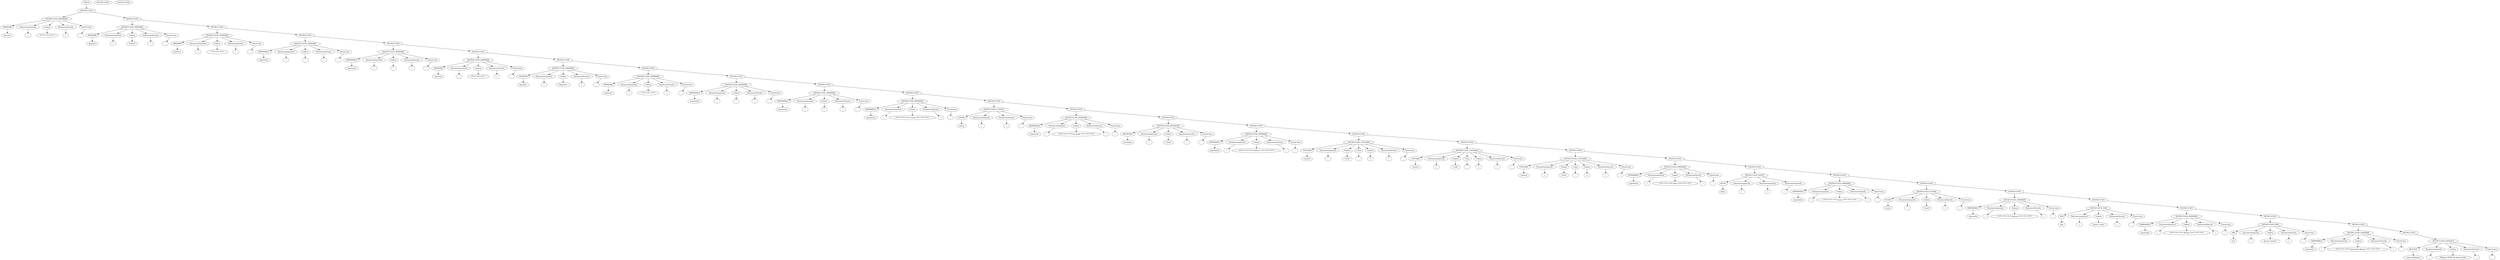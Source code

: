 digraph Ejemplo {
	"57797943-3685-11ec-8793-34cff695221f" [label=INICIO]
	"57797944-3685-11ec-b279-34cff695221f" [label=INSTRUCCION]
	"57797945-3685-11ec-aa4d-34cff695221f" [label=IMPRIMIR]
	"57797946-3685-11ec-b122-34cff695221f" [label=imprimir]
	"57797945-3685-11ec-aa4d-34cff695221f" -> "57797946-3685-11ec-b122-34cff695221f"
	"57797947-3685-11ec-89ed-34cff695221f" [label=ParentesisIzquierdo]
	"57797948-3685-11ec-99d1-34cff695221f" [label="("]
	"57797947-3685-11ec-89ed-34cff695221f" -> "57797948-3685-11ec-99d1-34cff695221f"
	"57797949-3685-11ec-ba74-34cff695221f" [label=Cadena]
	"5779794a-3685-11ec-a258-34cff695221f" [label="\"/***** ***** ***** \""]
	"57797949-3685-11ec-ba74-34cff695221f" -> "5779794a-3685-11ec-a258-34cff695221f"
	"5779794b-3685-11ec-a0bf-34cff695221f" [label=ParentesisDerecho]
	"5779794c-3685-11ec-9260-34cff695221f" [label=")"]
	"5779794b-3685-11ec-a0bf-34cff695221f" -> "5779794c-3685-11ec-9260-34cff695221f"
	"5779a055-3685-11ec-b01d-34cff695221f" [label=PuntoComa]
	"5779a056-3685-11ec-86f2-34cff695221f" [label=";"]
	"5779a055-3685-11ec-b01d-34cff695221f" -> "5779a056-3685-11ec-86f2-34cff695221f"
	"5779a057-3685-11ec-ab32-34cff695221f" [label=INSTRUCCION_IMPRIMIR]
	"5779a057-3685-11ec-ab32-34cff695221f" -> "57797945-3685-11ec-aa4d-34cff695221f"
	"5779a057-3685-11ec-ab32-34cff695221f" -> "57797947-3685-11ec-89ed-34cff695221f"
	"5779a057-3685-11ec-ab32-34cff695221f" -> "57797949-3685-11ec-ba74-34cff695221f"
	"5779a057-3685-11ec-ab32-34cff695221f" -> "5779794b-3685-11ec-a0bf-34cff695221f"
	"5779a057-3685-11ec-ab32-34cff695221f" -> "5779a055-3685-11ec-b01d-34cff695221f"
	"57797943-3685-11ec-8793-34cff695221f" -> "57797944-3685-11ec-b279-34cff695221f"
	"57797944-3685-11ec-b279-34cff695221f" -> "5779a057-3685-11ec-ab32-34cff695221f"
	"5779a058-3685-11ec-a51b-34cff695221f" [label=INSTRUCCION]
	"5779a059-3685-11ec-bf64-34cff695221f" [label=IMPRIMIR]
	"5779a05a-3685-11ec-8017-34cff695221f" [label=imprimir]
	"5779a059-3685-11ec-bf64-34cff695221f" -> "5779a05a-3685-11ec-8017-34cff695221f"
	"5779a05b-3685-11ec-b6af-34cff695221f" [label=ParentesisIzquierdo]
	"5779a05c-3685-11ec-b3d2-34cff695221f" [label="("]
	"5779a05b-3685-11ec-b6af-34cff695221f" -> "5779a05c-3685-11ec-b3d2-34cff695221f"
	"5779a05d-3685-11ec-8a15-34cff695221f" [label=Cadena]
	"5779a05e-3685-11ec-beab-34cff695221f" [label="\"Claves\""]
	"5779a05d-3685-11ec-8a15-34cff695221f" -> "5779a05e-3685-11ec-beab-34cff695221f"
	"5779a05f-3685-11ec-b8ca-34cff695221f" [label=ParentesisDerecho]
	"5779a060-3685-11ec-ae92-34cff695221f" [label=")"]
	"5779a05f-3685-11ec-b8ca-34cff695221f" -> "5779a060-3685-11ec-ae92-34cff695221f"
	"5779a061-3685-11ec-a9a9-34cff695221f" [label=PuntoComa]
	"5779a062-3685-11ec-9ee1-34cff695221f" [label=";"]
	"5779a061-3685-11ec-a9a9-34cff695221f" -> "5779a062-3685-11ec-9ee1-34cff695221f"
	"5779a063-3685-11ec-8097-34cff695221f" [label=INSTRUCCION_IMPRIMIR]
	"5779a063-3685-11ec-8097-34cff695221f" -> "5779a059-3685-11ec-bf64-34cff695221f"
	"5779a063-3685-11ec-8097-34cff695221f" -> "5779a05b-3685-11ec-b6af-34cff695221f"
	"5779a063-3685-11ec-8097-34cff695221f" -> "5779a05d-3685-11ec-8a15-34cff695221f"
	"5779a063-3685-11ec-8097-34cff695221f" -> "5779a05f-3685-11ec-b8ca-34cff695221f"
	"5779a063-3685-11ec-8097-34cff695221f" -> "5779a061-3685-11ec-a9a9-34cff695221f"
	"57797944-3685-11ec-b279-34cff695221f" -> "5779a058-3685-11ec-a51b-34cff695221f"
	"5779a058-3685-11ec-a51b-34cff695221f" -> "5779a063-3685-11ec-8097-34cff695221f"
	"5779a064-3685-11ec-8b23-34cff695221f" [label=INSTRUCCION]
	"5779a065-3685-11ec-bacb-34cff695221f" [label=IMPRIMIR]
	"5779a066-3685-11ec-8417-34cff695221f" [label=imprimir]
	"5779a065-3685-11ec-bacb-34cff695221f" -> "5779a066-3685-11ec-8417-34cff695221f"
	"5779a067-3685-11ec-9062-34cff695221f" [label=ParentesisIzquierdo]
	"5779a068-3685-11ec-993d-34cff695221f" [label="("]
	"5779a067-3685-11ec-9062-34cff695221f" -> "5779a068-3685-11ec-993d-34cff695221f"
	"5779a069-3685-11ec-b299-34cff695221f" [label=Cadena]
	"5779a06a-3685-11ec-bb5e-34cff695221f" [label="\" ***** ***** *****\""]
	"5779a069-3685-11ec-b299-34cff695221f" -> "5779a06a-3685-11ec-bb5e-34cff695221f"
	"5779a06b-3685-11ec-933e-34cff695221f" [label=ParentesisDerecho]
	"5779a06c-3685-11ec-93d8-34cff695221f" [label=")"]
	"5779a06b-3685-11ec-933e-34cff695221f" -> "5779a06c-3685-11ec-93d8-34cff695221f"
	"5779a06d-3685-11ec-8bb4-34cff695221f" [label=PuntoComa]
	"5779a06e-3685-11ec-8158-34cff695221f" [label=";"]
	"5779a06d-3685-11ec-8bb4-34cff695221f" -> "5779a06e-3685-11ec-8158-34cff695221f"
	"5779a06f-3685-11ec-b03a-34cff695221f" [label=INSTRUCCION_IMPRIMIR]
	"5779a06f-3685-11ec-b03a-34cff695221f" -> "5779a065-3685-11ec-bacb-34cff695221f"
	"5779a06f-3685-11ec-b03a-34cff695221f" -> "5779a067-3685-11ec-9062-34cff695221f"
	"5779a06f-3685-11ec-b03a-34cff695221f" -> "5779a069-3685-11ec-b299-34cff695221f"
	"5779a06f-3685-11ec-b03a-34cff695221f" -> "5779a06b-3685-11ec-933e-34cff695221f"
	"5779a06f-3685-11ec-b03a-34cff695221f" -> "5779a06d-3685-11ec-8bb4-34cff695221f"
	"5779a058-3685-11ec-a51b-34cff695221f" -> "5779a064-3685-11ec-8b23-34cff695221f"
	"5779a064-3685-11ec-8b23-34cff695221f" -> "5779a06f-3685-11ec-b03a-34cff695221f"
	"5779a070-3685-11ec-bd8f-34cff695221f" [label=INSTRUCCION]
	"5779a071-3685-11ec-b742-34cff695221f" [label=IMPRIMIRLN]
	"5779a072-3685-11ec-a50a-34cff695221f" [label=imprimirln]
	"5779a071-3685-11ec-b742-34cff695221f" -> "5779a072-3685-11ec-a50a-34cff695221f"
	"5779a073-3685-11ec-9716-34cff695221f" [label=ParentesisIzquierdo]
	"5779a074-3685-11ec-9d33-34cff695221f" [label="("]
	"5779a073-3685-11ec-9716-34cff695221f" -> "5779a074-3685-11ec-9d33-34cff695221f"
	"5779a075-3685-11ec-b1e0-34cff695221f" [label=Cadena]
	"5779a076-3685-11ec-873e-34cff695221f" [label="\" \""]
	"5779a075-3685-11ec-b1e0-34cff695221f" -> "5779a076-3685-11ec-873e-34cff695221f"
	"5779a077-3685-11ec-9cd3-34cff695221f" [label=ParentesisDerecho]
	"5779a078-3685-11ec-888c-34cff695221f" [label=")"]
	"5779a077-3685-11ec-9cd3-34cff695221f" -> "5779a078-3685-11ec-888c-34cff695221f"
	"5779a079-3685-11ec-9765-34cff695221f" [label=PuntoComa]
	"5779a07a-3685-11ec-9845-34cff695221f" [label=";"]
	"5779a079-3685-11ec-9765-34cff695221f" -> "5779a07a-3685-11ec-9845-34cff695221f"
	"5779a07b-3685-11ec-9d2d-34cff695221f" [label=INSTRUCCION_IMPRIMIR]
	"5779a07b-3685-11ec-9d2d-34cff695221f" -> "5779a071-3685-11ec-b742-34cff695221f"
	"5779a07b-3685-11ec-9d2d-34cff695221f" -> "5779a073-3685-11ec-9716-34cff695221f"
	"5779a07b-3685-11ec-9d2d-34cff695221f" -> "5779a075-3685-11ec-b1e0-34cff695221f"
	"5779a07b-3685-11ec-9d2d-34cff695221f" -> "5779a077-3685-11ec-9cd3-34cff695221f"
	"5779a07b-3685-11ec-9d2d-34cff695221f" -> "5779a079-3685-11ec-9765-34cff695221f"
	"5779a064-3685-11ec-8b23-34cff695221f" -> "5779a070-3685-11ec-bd8f-34cff695221f"
	"5779a070-3685-11ec-bd8f-34cff695221f" -> "5779a07b-3685-11ec-9d2d-34cff695221f"
	"5779a07c-3685-11ec-9a37-34cff695221f" [label=INSTRUCCION]
	"5779a07d-3685-11ec-89c1-34cff695221f" [label=IMPRIMIRLN]
	"5779a07e-3685-11ec-b006-34cff695221f" [label=imprimirln]
	"5779a07d-3685-11ec-89c1-34cff695221f" -> "5779a07e-3685-11ec-b006-34cff695221f"
	"5779a07f-3685-11ec-8ff1-34cff695221f" [label=ParentesisIzquierdo]
	"5779a080-3685-11ec-892c-34cff695221f" [label="("]
	"5779a07f-3685-11ec-8ff1-34cff695221f" -> "5779a080-3685-11ec-892c-34cff695221f"
	"5779a081-3685-11ec-b94e-34cff695221f" [label=Cadena]
	"5779a082-3685-11ec-b580-34cff695221f" [label="\" \""]
	"5779a081-3685-11ec-b94e-34cff695221f" -> "5779a082-3685-11ec-b580-34cff695221f"
	"5779c75b-3685-11ec-8141-34cff695221f" [label=ParentesisDerecho]
	"5779c75c-3685-11ec-b828-34cff695221f" [label=")"]
	"5779c75b-3685-11ec-8141-34cff695221f" -> "5779c75c-3685-11ec-b828-34cff695221f"
	"5779c75d-3685-11ec-916b-34cff695221f" [label=PuntoComa]
	"5779c75e-3685-11ec-8708-34cff695221f" [label=";"]
	"5779c75d-3685-11ec-916b-34cff695221f" -> "5779c75e-3685-11ec-8708-34cff695221f"
	"5779c75f-3685-11ec-af21-34cff695221f" [label=INSTRUCCION_IMPRIMIR]
	"5779c75f-3685-11ec-af21-34cff695221f" -> "5779a07d-3685-11ec-89c1-34cff695221f"
	"5779c75f-3685-11ec-af21-34cff695221f" -> "5779a07f-3685-11ec-8ff1-34cff695221f"
	"5779c75f-3685-11ec-af21-34cff695221f" -> "5779a081-3685-11ec-b94e-34cff695221f"
	"5779c75f-3685-11ec-af21-34cff695221f" -> "5779c75b-3685-11ec-8141-34cff695221f"
	"5779c75f-3685-11ec-af21-34cff695221f" -> "5779c75d-3685-11ec-916b-34cff695221f"
	"5779a070-3685-11ec-bd8f-34cff695221f" -> "5779a07c-3685-11ec-9a37-34cff695221f"
	"5779a07c-3685-11ec-9a37-34cff695221f" -> "5779c75f-3685-11ec-af21-34cff695221f"
	"5779c760-3685-11ec-a92a-34cff695221f" [label=INSTRUCCION]
	"5779c761-3685-11ec-83a0-34cff695221f" [label=INSTRUCCION]
	"5779c762-3685-11ec-9df9-34cff695221f" [label=IMPRIMIR]
	"5779c763-3685-11ec-b775-34cff695221f" [label=imprimir]
	"5779c762-3685-11ec-9df9-34cff695221f" -> "5779c763-3685-11ec-b775-34cff695221f"
	"5779c764-3685-11ec-b308-34cff695221f" [label=ParentesisIzquierdo]
	"5779c765-3685-11ec-904d-34cff695221f" [label="("]
	"5779c764-3685-11ec-b308-34cff695221f" -> "5779c765-3685-11ec-904d-34cff695221f"
	"5779c766-3685-11ec-95a4-34cff695221f" [label=Cadena]
	"5779c767-3685-11ec-81ae-34cff695221f" [label="\"/***** ***** ***** \""]
	"5779c766-3685-11ec-95a4-34cff695221f" -> "5779c767-3685-11ec-81ae-34cff695221f"
	"5779c768-3685-11ec-be88-34cff695221f" [label=ParentesisDerecho]
	"5779c769-3685-11ec-8708-34cff695221f" [label=")"]
	"5779c768-3685-11ec-be88-34cff695221f" -> "5779c769-3685-11ec-8708-34cff695221f"
	"5779c76a-3685-11ec-9ab6-34cff695221f" [label=PuntoComa]
	"5779c76b-3685-11ec-9487-34cff695221f" [label=";"]
	"5779c76a-3685-11ec-9ab6-34cff695221f" -> "5779c76b-3685-11ec-9487-34cff695221f"
	"5779c76c-3685-11ec-a06b-34cff695221f" [label=INSTRUCCION_IMPRIMIR]
	"5779c76c-3685-11ec-a06b-34cff695221f" -> "5779c762-3685-11ec-9df9-34cff695221f"
	"5779c76c-3685-11ec-a06b-34cff695221f" -> "5779c764-3685-11ec-b308-34cff695221f"
	"5779c76c-3685-11ec-a06b-34cff695221f" -> "5779c766-3685-11ec-95a4-34cff695221f"
	"5779c76c-3685-11ec-a06b-34cff695221f" -> "5779c768-3685-11ec-be88-34cff695221f"
	"5779c76c-3685-11ec-a06b-34cff695221f" -> "5779c76a-3685-11ec-9ab6-34cff695221f"
	"5779a07c-3685-11ec-9a37-34cff695221f" -> "5779c761-3685-11ec-83a0-34cff695221f"
	"5779c761-3685-11ec-83a0-34cff695221f" -> "5779c76c-3685-11ec-a06b-34cff695221f"
	"5779c76d-3685-11ec-a0f5-34cff695221f" [label=INSTRUCCION]
	"5779c76e-3685-11ec-bd60-34cff695221f" [label=IMPRIMIR]
	"5779c76f-3685-11ec-83ab-34cff695221f" [label=imprimir]
	"5779c76e-3685-11ec-bd60-34cff695221f" -> "5779c76f-3685-11ec-83ab-34cff695221f"
	"5779c770-3685-11ec-b39b-34cff695221f" [label=ParentesisIzquierdo]
	"5779c771-3685-11ec-9815-34cff695221f" [label="("]
	"5779c770-3685-11ec-b39b-34cff695221f" -> "5779c771-3685-11ec-9815-34cff695221f"
	"5779c772-3685-11ec-812e-34cff695221f" [label=Cadena]
	"5779c773-3685-11ec-a79f-34cff695221f" [label="\"Registros\""]
	"5779c772-3685-11ec-812e-34cff695221f" -> "5779c773-3685-11ec-a79f-34cff695221f"
	"5779c774-3685-11ec-b1fe-34cff695221f" [label=ParentesisDerecho]
	"5779c775-3685-11ec-84cf-34cff695221f" [label=")"]
	"5779c774-3685-11ec-b1fe-34cff695221f" -> "5779c775-3685-11ec-84cf-34cff695221f"
	"5779c776-3685-11ec-8127-34cff695221f" [label=PuntoComa]
	"5779c777-3685-11ec-bb35-34cff695221f" [label=";"]
	"5779c776-3685-11ec-8127-34cff695221f" -> "5779c777-3685-11ec-bb35-34cff695221f"
	"5779c778-3685-11ec-b5c8-34cff695221f" [label=INSTRUCCION_IMPRIMIR]
	"5779c778-3685-11ec-b5c8-34cff695221f" -> "5779c76e-3685-11ec-bd60-34cff695221f"
	"5779c778-3685-11ec-b5c8-34cff695221f" -> "5779c770-3685-11ec-b39b-34cff695221f"
	"5779c778-3685-11ec-b5c8-34cff695221f" -> "5779c772-3685-11ec-812e-34cff695221f"
	"5779c778-3685-11ec-b5c8-34cff695221f" -> "5779c774-3685-11ec-b1fe-34cff695221f"
	"5779c778-3685-11ec-b5c8-34cff695221f" -> "5779c776-3685-11ec-8127-34cff695221f"
	"5779c761-3685-11ec-83a0-34cff695221f" -> "5779c76d-3685-11ec-a0f5-34cff695221f"
	"5779c76d-3685-11ec-a0f5-34cff695221f" -> "5779c778-3685-11ec-b5c8-34cff695221f"
	"5779c779-3685-11ec-9a7a-34cff695221f" [label=INSTRUCCION]
	"5779c77a-3685-11ec-8c46-34cff695221f" [label=IMPRIMIR]
	"5779c77b-3685-11ec-80e7-34cff695221f" [label=imprimir]
	"5779c77a-3685-11ec-8c46-34cff695221f" -> "5779c77b-3685-11ec-80e7-34cff695221f"
	"5779c77c-3685-11ec-afee-34cff695221f" [label=ParentesisIzquierdo]
	"5779c77d-3685-11ec-b771-34cff695221f" [label="("]
	"5779c77c-3685-11ec-afee-34cff695221f" -> "5779c77d-3685-11ec-b771-34cff695221f"
	"5779c77e-3685-11ec-9cc7-34cff695221f" [label=Cadena]
	"5779c77f-3685-11ec-b92f-34cff695221f" [label="\" ***** ***** *****\""]
	"5779c77e-3685-11ec-9cc7-34cff695221f" -> "5779c77f-3685-11ec-b92f-34cff695221f"
	"5779c780-3685-11ec-9362-34cff695221f" [label=ParentesisDerecho]
	"5779c781-3685-11ec-afa7-34cff695221f" [label=")"]
	"5779c780-3685-11ec-9362-34cff695221f" -> "5779c781-3685-11ec-afa7-34cff695221f"
	"5779c782-3685-11ec-82fa-34cff695221f" [label=PuntoComa]
	"5779c783-3685-11ec-b53e-34cff695221f" [label=";"]
	"5779c782-3685-11ec-82fa-34cff695221f" -> "5779c783-3685-11ec-b53e-34cff695221f"
	"5779c784-3685-11ec-8110-34cff695221f" [label=INSTRUCCION_IMPRIMIR]
	"5779c784-3685-11ec-8110-34cff695221f" -> "5779c77a-3685-11ec-8c46-34cff695221f"
	"5779c784-3685-11ec-8110-34cff695221f" -> "5779c77c-3685-11ec-afee-34cff695221f"
	"5779c784-3685-11ec-8110-34cff695221f" -> "5779c77e-3685-11ec-9cc7-34cff695221f"
	"5779c784-3685-11ec-8110-34cff695221f" -> "5779c780-3685-11ec-9362-34cff695221f"
	"5779c784-3685-11ec-8110-34cff695221f" -> "5779c782-3685-11ec-82fa-34cff695221f"
	"5779c76d-3685-11ec-a0f5-34cff695221f" -> "5779c779-3685-11ec-9a7a-34cff695221f"
	"5779c779-3685-11ec-9a7a-34cff695221f" -> "5779c784-3685-11ec-8110-34cff695221f"
	"5779c785-3685-11ec-bb3d-34cff695221f" [label=INSTRUCCION]
	"5779c786-3685-11ec-bdeb-34cff695221f" [label=IMPRIMIRLN]
	"5779ee67-3685-11ec-9147-34cff695221f" [label=imprimirln]
	"5779c786-3685-11ec-bdeb-34cff695221f" -> "5779ee67-3685-11ec-9147-34cff695221f"
	"5779ee68-3685-11ec-a9a2-34cff695221f" [label=ParentesisIzquierdo]
	"5779ee69-3685-11ec-956e-34cff695221f" [label="("]
	"5779ee68-3685-11ec-a9a2-34cff695221f" -> "5779ee69-3685-11ec-956e-34cff695221f"
	"5779ee6a-3685-11ec-99a0-34cff695221f" [label=Cadena]
	"5779ee6b-3685-11ec-a77f-34cff695221f" [label="\" \""]
	"5779ee6a-3685-11ec-99a0-34cff695221f" -> "5779ee6b-3685-11ec-a77f-34cff695221f"
	"5779ee6c-3685-11ec-8b29-34cff695221f" [label=ParentesisDerecho]
	"5779ee6d-3685-11ec-a741-34cff695221f" [label=")"]
	"5779ee6c-3685-11ec-8b29-34cff695221f" -> "5779ee6d-3685-11ec-a741-34cff695221f"
	"5779ee6e-3685-11ec-ba21-34cff695221f" [label=PuntoComa]
	"5779ee6f-3685-11ec-90fc-34cff695221f" [label=";"]
	"5779ee6e-3685-11ec-ba21-34cff695221f" -> "5779ee6f-3685-11ec-90fc-34cff695221f"
	"5779ee70-3685-11ec-b2a9-34cff695221f" [label=INSTRUCCION_IMPRIMIR]
	"5779ee70-3685-11ec-b2a9-34cff695221f" -> "5779c786-3685-11ec-bdeb-34cff695221f"
	"5779ee70-3685-11ec-b2a9-34cff695221f" -> "5779ee68-3685-11ec-a9a2-34cff695221f"
	"5779ee70-3685-11ec-b2a9-34cff695221f" -> "5779ee6a-3685-11ec-99a0-34cff695221f"
	"5779ee70-3685-11ec-b2a9-34cff695221f" -> "5779ee6c-3685-11ec-8b29-34cff695221f"
	"5779ee70-3685-11ec-b2a9-34cff695221f" -> "5779ee6e-3685-11ec-ba21-34cff695221f"
	"5779c779-3685-11ec-9a7a-34cff695221f" -> "5779c785-3685-11ec-bb3d-34cff695221f"
	"5779c785-3685-11ec-bb3d-34cff695221f" -> "5779ee70-3685-11ec-b2a9-34cff695221f"
	"5779ee71-3685-11ec-8831-34cff695221f" [label=INSTRUCCION]
	"5779ee72-3685-11ec-a5c3-34cff695221f" [label=IMPRIMIRLN]
	"5779ee73-3685-11ec-8494-34cff695221f" [label=imprimirln]
	"5779ee72-3685-11ec-a5c3-34cff695221f" -> "5779ee73-3685-11ec-8494-34cff695221f"
	"5779ee74-3685-11ec-8f66-34cff695221f" [label=ParentesisIzquierdo]
	"5779ee75-3685-11ec-8853-34cff695221f" [label="("]
	"5779ee74-3685-11ec-8f66-34cff695221f" -> "5779ee75-3685-11ec-8853-34cff695221f"
	"5779ee76-3685-11ec-bac5-34cff695221f" [label=Cadena]
	"5779ee77-3685-11ec-abe5-34cff695221f" [label="\" \""]
	"5779ee76-3685-11ec-bac5-34cff695221f" -> "5779ee77-3685-11ec-abe5-34cff695221f"
	"5779ee78-3685-11ec-899a-34cff695221f" [label=ParentesisDerecho]
	"5779ee79-3685-11ec-915e-34cff695221f" [label=")"]
	"5779ee78-3685-11ec-899a-34cff695221f" -> "5779ee79-3685-11ec-915e-34cff695221f"
	"5779ee7a-3685-11ec-b259-34cff695221f" [label=PuntoComa]
	"5779ee7b-3685-11ec-84d7-34cff695221f" [label=";"]
	"5779ee7a-3685-11ec-b259-34cff695221f" -> "5779ee7b-3685-11ec-84d7-34cff695221f"
	"5779ee7c-3685-11ec-9009-34cff695221f" [label=INSTRUCCION_IMPRIMIR]
	"5779ee7c-3685-11ec-9009-34cff695221f" -> "5779ee72-3685-11ec-a5c3-34cff695221f"
	"5779ee7c-3685-11ec-9009-34cff695221f" -> "5779ee74-3685-11ec-8f66-34cff695221f"
	"5779ee7c-3685-11ec-9009-34cff695221f" -> "5779ee76-3685-11ec-bac5-34cff695221f"
	"5779ee7c-3685-11ec-9009-34cff695221f" -> "5779ee78-3685-11ec-899a-34cff695221f"
	"5779ee7c-3685-11ec-9009-34cff695221f" -> "5779ee7a-3685-11ec-b259-34cff695221f"
	"5779c785-3685-11ec-bb3d-34cff695221f" -> "5779ee71-3685-11ec-8831-34cff695221f"
	"5779ee71-3685-11ec-8831-34cff695221f" -> "5779ee7c-3685-11ec-9009-34cff695221f"
	"5779ee7d-3685-11ec-99f4-34cff695221f" [label=INSTRUCCION]
	"5779ee7e-3685-11ec-97e0-34cff695221f" [label=INSTRUCCION]
	"5779ee7f-3685-11ec-9b22-34cff695221f" [label=IMPRIMIRLN]
	"5779ee80-3685-11ec-9cd9-34cff695221f" [label=imprimirln]
	"5779ee7f-3685-11ec-9b22-34cff695221f" -> "5779ee80-3685-11ec-9cd9-34cff695221f"
	"5779ee81-3685-11ec-a6d3-34cff695221f" [label=ParentesisIzquierdo]
	"5779ee82-3685-11ec-ac8a-34cff695221f" [label="("]
	"5779ee81-3685-11ec-a6d3-34cff695221f" -> "5779ee82-3685-11ec-ac8a-34cff695221f"
	"5779ee83-3685-11ec-998a-34cff695221f" [label=Cadena]
	"5779ee84-3685-11ec-b741-34cff695221f" [label="\"/***** ***** ***** Conteo ***** ***** *****\""]
	"5779ee83-3685-11ec-998a-34cff695221f" -> "5779ee84-3685-11ec-b741-34cff695221f"
	"5779ee85-3685-11ec-bd30-34cff695221f" [label=ParentesisDerecho]
	"5779ee86-3685-11ec-addd-34cff695221f" [label=")"]
	"5779ee85-3685-11ec-bd30-34cff695221f" -> "5779ee86-3685-11ec-addd-34cff695221f"
	"5779ee87-3685-11ec-86b2-34cff695221f" [label=PuntoComa]
	"5779ee88-3685-11ec-b765-34cff695221f" [label=";"]
	"5779ee87-3685-11ec-86b2-34cff695221f" -> "5779ee88-3685-11ec-b765-34cff695221f"
	"5779ee89-3685-11ec-abd2-34cff695221f" [label=INSTRUCCION_IMPRIMIR]
	"5779ee89-3685-11ec-abd2-34cff695221f" -> "5779ee7f-3685-11ec-9b22-34cff695221f"
	"5779ee89-3685-11ec-abd2-34cff695221f" -> "5779ee81-3685-11ec-a6d3-34cff695221f"
	"5779ee89-3685-11ec-abd2-34cff695221f" -> "5779ee83-3685-11ec-998a-34cff695221f"
	"5779ee89-3685-11ec-abd2-34cff695221f" -> "5779ee85-3685-11ec-bd30-34cff695221f"
	"5779ee89-3685-11ec-abd2-34cff695221f" -> "5779ee87-3685-11ec-86b2-34cff695221f"
	"5779ee71-3685-11ec-8831-34cff695221f" -> "5779ee7e-3685-11ec-97e0-34cff695221f"
	"5779ee7e-3685-11ec-97e0-34cff695221f" -> "5779ee89-3685-11ec-abd2-34cff695221f"
	"5779ee8a-3685-11ec-8691-34cff695221f" [label=INSTRUCCION]
	"5779ee8b-3685-11ec-b1c7-34cff695221f" [label=CONTEO]
	"5779ee8c-3685-11ec-a0cc-34cff695221f" [label=conteo]
	"5779ee8b-3685-11ec-b1c7-34cff695221f" -> "5779ee8c-3685-11ec-a0cc-34cff695221f"
	"5779ee8d-3685-11ec-b72c-34cff695221f" [label=ParentesisIzquierdo]
	"5779ee8e-3685-11ec-a134-34cff695221f" [label="("]
	"5779ee8d-3685-11ec-b72c-34cff695221f" -> "5779ee8e-3685-11ec-a134-34cff695221f"
	"5779ee8f-3685-11ec-bd29-34cff695221f" [label=ParentesisDerecho]
	"5779ee90-3685-11ec-b639-34cff695221f" [label=")"]
	"5779ee8f-3685-11ec-bd29-34cff695221f" -> "5779ee90-3685-11ec-b639-34cff695221f"
	"5779ee91-3685-11ec-b2d2-34cff695221f" [label=PuntoComa]
	"5779ee92-3685-11ec-9b08-34cff695221f" [label=";"]
	"5779ee91-3685-11ec-b2d2-34cff695221f" -> "5779ee92-3685-11ec-9b08-34cff695221f"
	"5779ee93-3685-11ec-9c19-34cff695221f" [label=INSTRUCCION_CONTEO]
	"5779ee93-3685-11ec-9c19-34cff695221f" -> "5779ee8b-3685-11ec-b1c7-34cff695221f"
	"5779ee93-3685-11ec-9c19-34cff695221f" -> "5779ee8d-3685-11ec-b72c-34cff695221f"
	"5779ee93-3685-11ec-9c19-34cff695221f" -> "5779ee8f-3685-11ec-bd29-34cff695221f"
	"5779ee93-3685-11ec-9c19-34cff695221f" -> "5779ee91-3685-11ec-b2d2-34cff695221f"
	"5779ee7e-3685-11ec-97e0-34cff695221f" -> "5779ee8a-3685-11ec-8691-34cff695221f"
	"5779ee8a-3685-11ec-8691-34cff695221f" -> "5779ee93-3685-11ec-9c19-34cff695221f"
	"577a1578-3685-11ec-952f-34cff695221f" [label=INSTRUCCION]
	"577a1579-3685-11ec-8630-34cff695221f" [label=IMPRIMIRLN]
	"577a157a-3685-11ec-9f56-34cff695221f" [label=imprimirln]
	"577a1579-3685-11ec-8630-34cff695221f" -> "577a157a-3685-11ec-9f56-34cff695221f"
	"577a157b-3685-11ec-ae31-34cff695221f" [label=ParentesisIzquierdo]
	"577a157c-3685-11ec-8d60-34cff695221f" [label="("]
	"577a157b-3685-11ec-ae31-34cff695221f" -> "577a157c-3685-11ec-8d60-34cff695221f"
	"577a157d-3685-11ec-9c75-34cff695221f" [label=Cadena]
	"577a157e-3685-11ec-98cd-34cff695221f" [label="\"/***** ***** ***** Promedio ***** ***** *****\""]
	"577a157d-3685-11ec-9c75-34cff695221f" -> "577a157e-3685-11ec-98cd-34cff695221f"
	"577a157f-3685-11ec-bc05-34cff695221f" [label=ParentesisDerecho]
	"577a1580-3685-11ec-8e47-34cff695221f" [label=")"]
	"577a157f-3685-11ec-bc05-34cff695221f" -> "577a1580-3685-11ec-8e47-34cff695221f"
	"577a1581-3685-11ec-94ed-34cff695221f" [label=PuntoComa]
	"577a1582-3685-11ec-b18d-34cff695221f" [label=";"]
	"577a1581-3685-11ec-94ed-34cff695221f" -> "577a1582-3685-11ec-b18d-34cff695221f"
	"577a1583-3685-11ec-a771-34cff695221f" [label=INSTRUCCION_IMPRIMIR]
	"577a1583-3685-11ec-a771-34cff695221f" -> "577a1579-3685-11ec-8630-34cff695221f"
	"577a1583-3685-11ec-a771-34cff695221f" -> "577a157b-3685-11ec-ae31-34cff695221f"
	"577a1583-3685-11ec-a771-34cff695221f" -> "577a157d-3685-11ec-9c75-34cff695221f"
	"577a1583-3685-11ec-a771-34cff695221f" -> "577a157f-3685-11ec-bc05-34cff695221f"
	"577a1583-3685-11ec-a771-34cff695221f" -> "577a1581-3685-11ec-94ed-34cff695221f"
	"5779ee8a-3685-11ec-8691-34cff695221f" -> "577a1578-3685-11ec-952f-34cff695221f"
	"577a1578-3685-11ec-952f-34cff695221f" -> "577a1583-3685-11ec-a771-34cff695221f"
	"577a1584-3685-11ec-989b-34cff695221f" [label=INSTRUCCION]
	"577a1585-3685-11ec-9181-34cff695221f" [label=PROMEDIO]
	"577a1586-3685-11ec-af43-34cff695221f" [label=promedio]
	"577a1585-3685-11ec-9181-34cff695221f" -> "577a1586-3685-11ec-af43-34cff695221f"
	"577a1587-3685-11ec-82bf-34cff695221f" [label=ParentesisIzquierdo]
	"577a1588-3685-11ec-80bc-34cff695221f" [label="("]
	"577a1587-3685-11ec-82bf-34cff695221f" -> "577a1588-3685-11ec-80bc-34cff695221f"
	"577a1589-3685-11ec-a707-34cff695221f" [label=Cadena]
	"577a158a-3685-11ec-b6b5-34cff695221f" [label="\"stock\""]
	"577a1589-3685-11ec-a707-34cff695221f" -> "577a158a-3685-11ec-b6b5-34cff695221f"
	"577a158b-3685-11ec-9d3d-34cff695221f" [label=ParentesisDerecho]
	"577a158c-3685-11ec-9f90-34cff695221f" [label=")"]
	"577a158b-3685-11ec-9d3d-34cff695221f" -> "577a158c-3685-11ec-9f90-34cff695221f"
	"577a158d-3685-11ec-883f-34cff695221f" [label=PuntoComa]
	"577a158e-3685-11ec-816b-34cff695221f" [label=";"]
	"577a158d-3685-11ec-883f-34cff695221f" -> "577a158e-3685-11ec-816b-34cff695221f"
	"577a158f-3685-11ec-ab29-34cff695221f" [label=INSTRUCCION_PROMEDIO]
	"577a158f-3685-11ec-ab29-34cff695221f" -> "577a1585-3685-11ec-9181-34cff695221f"
	"577a158f-3685-11ec-ab29-34cff695221f" -> "577a1587-3685-11ec-82bf-34cff695221f"
	"577a158f-3685-11ec-ab29-34cff695221f" -> "577a1589-3685-11ec-a707-34cff695221f"
	"577a158f-3685-11ec-ab29-34cff695221f" -> "577a158b-3685-11ec-9d3d-34cff695221f"
	"577a158f-3685-11ec-ab29-34cff695221f" -> "577a158d-3685-11ec-883f-34cff695221f"
	"577a1578-3685-11ec-952f-34cff695221f" -> "577a1584-3685-11ec-989b-34cff695221f"
	"577a1584-3685-11ec-989b-34cff695221f" -> "577a158f-3685-11ec-ab29-34cff695221f"
	"577a1590-3685-11ec-82d9-34cff695221f" [label=INSTRUCCION]
	"577a1591-3685-11ec-b04c-34cff695221f" [label=IMPRIMIRLN]
	"577a1592-3685-11ec-8247-34cff695221f" [label=imprimirln]
	"577a1591-3685-11ec-b04c-34cff695221f" -> "577a1592-3685-11ec-8247-34cff695221f"
	"577a1593-3685-11ec-8efa-34cff695221f" [label=ParentesisIzquierdo]
	"577a1594-3685-11ec-b494-34cff695221f" [label="("]
	"577a1593-3685-11ec-8efa-34cff695221f" -> "577a1594-3685-11ec-b494-34cff695221f"
	"577a1595-3685-11ec-aa83-34cff695221f" [label=Cadena]
	"577a1596-3685-11ec-8f5f-34cff695221f" [label="\"/***** ***** ***** Contar si ***** ***** *****\""]
	"577a1595-3685-11ec-aa83-34cff695221f" -> "577a1596-3685-11ec-8f5f-34cff695221f"
	"577a1597-3685-11ec-b021-34cff695221f" [label=ParentesisDerecho]
	"577a1598-3685-11ec-ae61-34cff695221f" [label=")"]
	"577a1597-3685-11ec-b021-34cff695221f" -> "577a1598-3685-11ec-ae61-34cff695221f"
	"577a1599-3685-11ec-ac76-34cff695221f" [label=PuntoComa]
	"577a159a-3685-11ec-8d5a-34cff695221f" [label=";"]
	"577a1599-3685-11ec-ac76-34cff695221f" -> "577a159a-3685-11ec-8d5a-34cff695221f"
	"577a159b-3685-11ec-a0af-34cff695221f" [label=INSTRUCCION_IMPRIMIR]
	"577a159b-3685-11ec-a0af-34cff695221f" -> "577a1591-3685-11ec-b04c-34cff695221f"
	"577a159b-3685-11ec-a0af-34cff695221f" -> "577a1593-3685-11ec-8efa-34cff695221f"
	"577a159b-3685-11ec-a0af-34cff695221f" -> "577a1595-3685-11ec-aa83-34cff695221f"
	"577a159b-3685-11ec-a0af-34cff695221f" -> "577a1597-3685-11ec-b021-34cff695221f"
	"577a159b-3685-11ec-a0af-34cff695221f" -> "577a1599-3685-11ec-ac76-34cff695221f"
	"577a1584-3685-11ec-989b-34cff695221f" -> "577a1590-3685-11ec-82d9-34cff695221f"
	"577a1590-3685-11ec-82d9-34cff695221f" -> "577a159b-3685-11ec-a0af-34cff695221f"
	"577a159c-3685-11ec-a349-34cff695221f" [label=INSTRUCCION]
	"577a159d-3685-11ec-a880-34cff695221f" [label=CONTARSI]
	"577a159e-3685-11ec-b3a4-34cff695221f" [label=contarsi]
	"577a159d-3685-11ec-a880-34cff695221f" -> "577a159e-3685-11ec-b3a4-34cff695221f"
	"577a159f-3685-11ec-ac71-34cff695221f" [label=ParentesisIzquierdo]
	"577a15a0-3685-11ec-9fe6-34cff695221f" [label="("]
	"577a159f-3685-11ec-ac71-34cff695221f" -> "577a15a0-3685-11ec-9fe6-34cff695221f"
	"577a15a1-3685-11ec-8d19-34cff695221f" [label=Cadena]
	"577a15a2-3685-11ec-8674-34cff695221f" [label="\"stock\""]
	"577a15a1-3685-11ec-8d19-34cff695221f" -> "577a15a2-3685-11ec-8674-34cff695221f"
	"577a15a3-3685-11ec-8a29-34cff695221f" [label=Coma]
	"577a15a4-3685-11ec-8e83-34cff695221f" [label=","]
	"577a15a3-3685-11ec-8a29-34cff695221f" -> "577a15a4-3685-11ec-8e83-34cff695221f"
	"577a15a5-3685-11ec-8c8b-34cff695221f" [label=Cadena]
	"577a15a6-3685-11ec-ac02-34cff695221f" [label=0]
	"577a15a5-3685-11ec-8c8b-34cff695221f" -> "577a15a6-3685-11ec-ac02-34cff695221f"
	"577a15a7-3685-11ec-8bb9-34cff695221f" [label=ParentesisDerecho]
	"577a15a8-3685-11ec-b48c-34cff695221f" [label=")"]
	"577a15a7-3685-11ec-8bb9-34cff695221f" -> "577a15a8-3685-11ec-b48c-34cff695221f"
	"577a3c8f-3685-11ec-bbde-34cff695221f" [label=PuntoComa]
	"577a3c90-3685-11ec-920f-34cff695221f" [label=";"]
	"577a3c8f-3685-11ec-bbde-34cff695221f" -> "577a3c90-3685-11ec-920f-34cff695221f"
	"577a3c91-3685-11ec-9460-34cff695221f" [label=INSTRUCCION_CONTARSI]
	"577a3c91-3685-11ec-9460-34cff695221f" -> "577a159d-3685-11ec-a880-34cff695221f"
	"577a3c91-3685-11ec-9460-34cff695221f" -> "577a159f-3685-11ec-ac71-34cff695221f"
	"577a3c91-3685-11ec-9460-34cff695221f" -> "577a15a1-3685-11ec-8d19-34cff695221f"
	"577a3c91-3685-11ec-9460-34cff695221f" -> "577a15a3-3685-11ec-8a29-34cff695221f"
	"577a3c91-3685-11ec-9460-34cff695221f" -> "577a15a5-3685-11ec-8c8b-34cff695221f"
	"577a3c91-3685-11ec-9460-34cff695221f" -> "577a15a7-3685-11ec-8bb9-34cff695221f"
	"577a3c91-3685-11ec-9460-34cff695221f" -> "577a3c8f-3685-11ec-bbde-34cff695221f"
	"577a1590-3685-11ec-82d9-34cff695221f" -> "577a159c-3685-11ec-a349-34cff695221f"
	"577a159c-3685-11ec-a349-34cff695221f" -> "577a3c91-3685-11ec-9460-34cff695221f"
	"577a3c92-3685-11ec-ad78-34cff695221f" [label=INSTRUCCION]
	"577a3c93-3685-11ec-abec-34cff695221f" [label=CONTARSI]
	"577a3c94-3685-11ec-91c5-34cff695221f" [label=contarsi]
	"577a3c93-3685-11ec-abec-34cff695221f" -> "577a3c94-3685-11ec-91c5-34cff695221f"
	"577a3c95-3685-11ec-917e-34cff695221f" [label=ParentesisIzquierdo]
	"577a3c96-3685-11ec-ab1d-34cff695221f" [label="("]
	"577a3c95-3685-11ec-917e-34cff695221f" -> "577a3c96-3685-11ec-ab1d-34cff695221f"
	"577a3c97-3685-11ec-a12d-34cff695221f" [label=Cadena]
	"577a3c98-3685-11ec-936b-34cff695221f" [label="\"stock\""]
	"577a3c97-3685-11ec-a12d-34cff695221f" -> "577a3c98-3685-11ec-936b-34cff695221f"
	"577a3c99-3685-11ec-b536-34cff695221f" [label=Coma]
	"577a3c9a-3685-11ec-93b5-34cff695221f" [label=","]
	"577a3c99-3685-11ec-b536-34cff695221f" -> "577a3c9a-3685-11ec-93b5-34cff695221f"
	"577a3c9b-3685-11ec-bf82-34cff695221f" [label=Cadena]
	"577a3c9c-3685-11ec-b11d-34cff695221f" [label=1]
	"577a3c9b-3685-11ec-bf82-34cff695221f" -> "577a3c9c-3685-11ec-b11d-34cff695221f"
	"577a3c9d-3685-11ec-b1dd-34cff695221f" [label=ParentesisDerecho]
	"577a3c9e-3685-11ec-a690-34cff695221f" [label=")"]
	"577a3c9d-3685-11ec-b1dd-34cff695221f" -> "577a3c9e-3685-11ec-a690-34cff695221f"
	"577a3c9f-3685-11ec-9113-34cff695221f" [label=PuntoComa]
	"577a3ca0-3685-11ec-a2d6-34cff695221f" [label=";"]
	"577a3c9f-3685-11ec-9113-34cff695221f" -> "577a3ca0-3685-11ec-a2d6-34cff695221f"
	"577a3ca1-3685-11ec-a066-34cff695221f" [label=INSTRUCCION_CONTARSI]
	"577a3ca1-3685-11ec-a066-34cff695221f" -> "577a3c93-3685-11ec-abec-34cff695221f"
	"577a3ca1-3685-11ec-a066-34cff695221f" -> "577a3c95-3685-11ec-917e-34cff695221f"
	"577a3ca1-3685-11ec-a066-34cff695221f" -> "577a3c97-3685-11ec-a12d-34cff695221f"
	"577a3ca1-3685-11ec-a066-34cff695221f" -> "577a3c99-3685-11ec-b536-34cff695221f"
	"577a3ca1-3685-11ec-a066-34cff695221f" -> "577a3c9b-3685-11ec-bf82-34cff695221f"
	"577a3ca1-3685-11ec-a066-34cff695221f" -> "577a3c9d-3685-11ec-b1dd-34cff695221f"
	"577a3ca1-3685-11ec-a066-34cff695221f" -> "577a3c9f-3685-11ec-9113-34cff695221f"
	"577a159c-3685-11ec-a349-34cff695221f" -> "577a3c92-3685-11ec-ad78-34cff695221f"
	"577a3c92-3685-11ec-ad78-34cff695221f" -> "577a3ca1-3685-11ec-a066-34cff695221f"
	"577a63a8-3685-11ec-b400-34cff695221f" [label=INSTRUCCION]
	"577a63a9-3685-11ec-8779-34cff695221f" [label=CONTARSI]
	"577a63aa-3685-11ec-8346-34cff695221f" [label=contarsi]
	"577a63a9-3685-11ec-8779-34cff695221f" -> "577a63aa-3685-11ec-8346-34cff695221f"
	"577a63ab-3685-11ec-9372-34cff695221f" [label=ParentesisIzquierdo]
	"577a63ac-3685-11ec-8e4e-34cff695221f" [label="("]
	"577a63ab-3685-11ec-9372-34cff695221f" -> "577a63ac-3685-11ec-8e4e-34cff695221f"
	"577a63ad-3685-11ec-a4eb-34cff695221f" [label=Cadena]
	"577a63ae-3685-11ec-b86a-34cff695221f" [label="\"stock\""]
	"577a63ad-3685-11ec-a4eb-34cff695221f" -> "577a63ae-3685-11ec-b86a-34cff695221f"
	"577a63af-3685-11ec-87b2-34cff695221f" [label=Coma]
	"577a63b0-3685-11ec-9543-34cff695221f" [label=","]
	"577a63af-3685-11ec-87b2-34cff695221f" -> "577a63b0-3685-11ec-9543-34cff695221f"
	"577a63b1-3685-11ec-b388-34cff695221f" [label=Cadena]
	"577a63b2-3685-11ec-a782-34cff695221f" [label=2]
	"577a63b1-3685-11ec-b388-34cff695221f" -> "577a63b2-3685-11ec-a782-34cff695221f"
	"577a63b3-3685-11ec-88fd-34cff695221f" [label=ParentesisDerecho]
	"577a63b4-3685-11ec-b5cb-34cff695221f" [label=")"]
	"577a63b3-3685-11ec-88fd-34cff695221f" -> "577a63b4-3685-11ec-b5cb-34cff695221f"
	"577a63b5-3685-11ec-8f2b-34cff695221f" [label=PuntoComa]
	"577a63b6-3685-11ec-84fa-34cff695221f" [label=";"]
	"577a63b5-3685-11ec-8f2b-34cff695221f" -> "577a63b6-3685-11ec-84fa-34cff695221f"
	"577a63b7-3685-11ec-b1da-34cff695221f" [label=INSTRUCCION_CONTARSI]
	"577a63b7-3685-11ec-b1da-34cff695221f" -> "577a63a9-3685-11ec-8779-34cff695221f"
	"577a63b7-3685-11ec-b1da-34cff695221f" -> "577a63ab-3685-11ec-9372-34cff695221f"
	"577a63b7-3685-11ec-b1da-34cff695221f" -> "577a63ad-3685-11ec-a4eb-34cff695221f"
	"577a63b7-3685-11ec-b1da-34cff695221f" -> "577a63af-3685-11ec-87b2-34cff695221f"
	"577a63b7-3685-11ec-b1da-34cff695221f" -> "577a63b1-3685-11ec-b388-34cff695221f"
	"577a63b7-3685-11ec-b1da-34cff695221f" -> "577a63b3-3685-11ec-88fd-34cff695221f"
	"577a63b7-3685-11ec-b1da-34cff695221f" -> "577a63b5-3685-11ec-8f2b-34cff695221f"
	"577a3c92-3685-11ec-ad78-34cff695221f" -> "577a63a8-3685-11ec-b400-34cff695221f"
	"577a63a8-3685-11ec-b400-34cff695221f" -> "577a63b7-3685-11ec-b1da-34cff695221f"
	"577a63b8-3685-11ec-ac23-34cff695221f" [label=INSTRUCCION]
	"577a63b9-3685-11ec-a955-34cff695221f" [label=IMPRIMIRLN]
	"577a63ba-3685-11ec-97dc-34cff695221f" [label=imprimirln]
	"577a63b9-3685-11ec-a955-34cff695221f" -> "577a63ba-3685-11ec-97dc-34cff695221f"
	"577a63bb-3685-11ec-a691-34cff695221f" [label=ParentesisIzquierdo]
	"577a63bc-3685-11ec-ad16-34cff695221f" [label="("]
	"577a63bb-3685-11ec-a691-34cff695221f" -> "577a63bc-3685-11ec-ad16-34cff695221f"
	"577a63bd-3685-11ec-ada4-34cff695221f" [label=Cadena]
	"577a63be-3685-11ec-8a03-34cff695221f" [label="\"/***** ***** ***** Datos ***** ***** *****\""]
	"577a63bd-3685-11ec-ada4-34cff695221f" -> "577a63be-3685-11ec-8a03-34cff695221f"
	"577a63bf-3685-11ec-aff2-34cff695221f" [label=ParentesisDerecho]
	"577a63c0-3685-11ec-8060-34cff695221f" [label=")"]
	"577a63bf-3685-11ec-aff2-34cff695221f" -> "577a63c0-3685-11ec-8060-34cff695221f"
	"577a63c1-3685-11ec-b2f1-34cff695221f" [label=PuntoComa]
	"577a63c2-3685-11ec-85e9-34cff695221f" [label=";"]
	"577a63c1-3685-11ec-b2f1-34cff695221f" -> "577a63c2-3685-11ec-85e9-34cff695221f"
	"577a63c3-3685-11ec-b8c2-34cff695221f" [label=INSTRUCCION_IMPRIMIR]
	"577a63c3-3685-11ec-b8c2-34cff695221f" -> "577a63b9-3685-11ec-a955-34cff695221f"
	"577a63c3-3685-11ec-b8c2-34cff695221f" -> "577a63bb-3685-11ec-a691-34cff695221f"
	"577a63c3-3685-11ec-b8c2-34cff695221f" -> "577a63bd-3685-11ec-ada4-34cff695221f"
	"577a63c3-3685-11ec-b8c2-34cff695221f" -> "577a63bf-3685-11ec-aff2-34cff695221f"
	"577a63c3-3685-11ec-b8c2-34cff695221f" -> "577a63c1-3685-11ec-b2f1-34cff695221f"
	"577a63a8-3685-11ec-b400-34cff695221f" -> "577a63b8-3685-11ec-ac23-34cff695221f"
	"577a63b8-3685-11ec-ac23-34cff695221f" -> "577a63c3-3685-11ec-b8c2-34cff695221f"
	"577a63c4-3685-11ec-87c3-34cff695221f" [label=INSTRUCCION]
	"577a63c5-3685-11ec-a42f-34cff695221f" [label=DATOS]
	"577a63c6-3685-11ec-82d3-34cff695221f" [label=datos]
	"577a63c5-3685-11ec-a42f-34cff695221f" -> "577a63c6-3685-11ec-82d3-34cff695221f"
	"577a63c7-3685-11ec-90d7-34cff695221f" [label=ParentesisIzquierdo]
	"577a63c8-3685-11ec-bc88-34cff695221f" [label="("]
	"577a63c7-3685-11ec-90d7-34cff695221f" -> "577a63c8-3685-11ec-bc88-34cff695221f"
	"577a63c9-3685-11ec-ae68-34cff695221f" [label=ParentesisIzquierdo]
	"577a63ca-3685-11ec-a927-34cff695221f" [label=")"]
	"577a63c9-3685-11ec-ae68-34cff695221f" -> "577a63ca-3685-11ec-a927-34cff695221f"
	"577a8abd-3685-11ec-96e1-34cff695221f" [label=ParentesisIzquierdo]
	"577a8abe-3685-11ec-9f54-34cff695221f" [label=";"]
	"577a8abd-3685-11ec-96e1-34cff695221f" -> "577a8abe-3685-11ec-9f54-34cff695221f"
	"577a8abf-3685-11ec-937b-34cff695221f" [label=INSTRUCCION_DATOS]
	"577a8abf-3685-11ec-937b-34cff695221f" -> "577a63c5-3685-11ec-a42f-34cff695221f"
	"577a8abf-3685-11ec-937b-34cff695221f" -> "577a63c7-3685-11ec-90d7-34cff695221f"
	"577a8abf-3685-11ec-937b-34cff695221f" -> "577a63c9-3685-11ec-ae68-34cff695221f"
	"577a8abf-3685-11ec-937b-34cff695221f" -> "577a8abd-3685-11ec-96e1-34cff695221f"
	"577a63b8-3685-11ec-ac23-34cff695221f" -> "577a63c4-3685-11ec-87c3-34cff695221f"
	"577a63c4-3685-11ec-87c3-34cff695221f" -> "577a8abf-3685-11ec-937b-34cff695221f"
	"577a8ac0-3685-11ec-b44d-34cff695221f" [label=INSTRUCCION]
	"577a8ac1-3685-11ec-b982-34cff695221f" [label=IMPRIMIRLN]
	"577a8ac2-3685-11ec-aeeb-34cff695221f" [label=imprimirln]
	"577a8ac1-3685-11ec-b982-34cff695221f" -> "577a8ac2-3685-11ec-aeeb-34cff695221f"
	"577a8ac3-3685-11ec-b84e-34cff695221f" [label=ParentesisIzquierdo]
	"577a8ac4-3685-11ec-8b85-34cff695221f" [label="("]
	"577a8ac3-3685-11ec-b84e-34cff695221f" -> "577a8ac4-3685-11ec-8b85-34cff695221f"
	"577a8ac5-3685-11ec-b3c5-34cff695221f" [label=Cadena]
	"577a8ac6-3685-11ec-ad40-34cff695221f" [label="\"/***** ***** ***** Sumar ***** ***** *****\""]
	"577a8ac5-3685-11ec-b3c5-34cff695221f" -> "577a8ac6-3685-11ec-ad40-34cff695221f"
	"577ab1b7-3685-11ec-a261-34cff695221f" [label=ParentesisDerecho]
	"577ab1b8-3685-11ec-b2d0-34cff695221f" [label=")"]
	"577ab1b7-3685-11ec-a261-34cff695221f" -> "577ab1b8-3685-11ec-b2d0-34cff695221f"
	"577ab1b9-3685-11ec-ba09-34cff695221f" [label=PuntoComa]
	"577ab1ba-3685-11ec-8181-34cff695221f" [label=";"]
	"577ab1b9-3685-11ec-ba09-34cff695221f" -> "577ab1ba-3685-11ec-8181-34cff695221f"
	"577ab1bb-3685-11ec-8288-34cff695221f" [label=INSTRUCCION_IMPRIMIR]
	"577ab1bb-3685-11ec-8288-34cff695221f" -> "577a8ac1-3685-11ec-b982-34cff695221f"
	"577ab1bb-3685-11ec-8288-34cff695221f" -> "577a8ac3-3685-11ec-b84e-34cff695221f"
	"577ab1bb-3685-11ec-8288-34cff695221f" -> "577a8ac5-3685-11ec-b3c5-34cff695221f"
	"577ab1bb-3685-11ec-8288-34cff695221f" -> "577ab1b7-3685-11ec-a261-34cff695221f"
	"577ab1bb-3685-11ec-8288-34cff695221f" -> "577ab1b9-3685-11ec-ba09-34cff695221f"
	"577a63c4-3685-11ec-87c3-34cff695221f" -> "577a8ac0-3685-11ec-b44d-34cff695221f"
	"577a8ac0-3685-11ec-b44d-34cff695221f" -> "577ab1bb-3685-11ec-8288-34cff695221f"
	"577ab1bc-3685-11ec-b061-34cff695221f" [label=INSTRUCCION]
	"577ab1bd-3685-11ec-9348-34cff695221f" [label=SUMAR]
	"577ab1be-3685-11ec-9686-34cff695221f" [label=sumar]
	"577ab1bd-3685-11ec-9348-34cff695221f" -> "577ab1be-3685-11ec-9686-34cff695221f"
	"577ab1bf-3685-11ec-bc1c-34cff695221f" [label=ParentesisIzquierdo]
	"577ab1c0-3685-11ec-ab11-34cff695221f" [label="("]
	"577ab1bf-3685-11ec-bc1c-34cff695221f" -> "577ab1c0-3685-11ec-ab11-34cff695221f"
	"577ab1c1-3685-11ec-8bbc-34cff695221f" [label=Cadena]
	"577ab1c2-3685-11ec-995d-34cff695221f" [label="\"stock\""]
	"577ab1c1-3685-11ec-8bbc-34cff695221f" -> "577ab1c2-3685-11ec-995d-34cff695221f"
	"577ab1c3-3685-11ec-b04b-34cff695221f" [label=ParentesisDerecho]
	"577ab1c4-3685-11ec-a3c9-34cff695221f" [label=")"]
	"577ab1c3-3685-11ec-b04b-34cff695221f" -> "577ab1c4-3685-11ec-a3c9-34cff695221f"
	"577ab1c5-3685-11ec-8ff9-34cff695221f" [label=PuntoComa]
	"577ab1c6-3685-11ec-97da-34cff695221f" [label=";"]
	"577ab1c5-3685-11ec-8ff9-34cff695221f" -> "577ab1c6-3685-11ec-97da-34cff695221f"
	"577ab1c7-3685-11ec-bdc8-34cff695221f" [label=INSTRUCCION_SUMAR]
	"577ab1c7-3685-11ec-bdc8-34cff695221f" -> "577ab1bd-3685-11ec-9348-34cff695221f"
	"577ab1c7-3685-11ec-bdc8-34cff695221f" -> "577ab1bf-3685-11ec-bc1c-34cff695221f"
	"577ab1c7-3685-11ec-bdc8-34cff695221f" -> "577ab1c1-3685-11ec-8bbc-34cff695221f"
	"577ab1c7-3685-11ec-bdc8-34cff695221f" -> "577ab1c3-3685-11ec-b04b-34cff695221f"
	"577ab1c7-3685-11ec-bdc8-34cff695221f" -> "577ab1c5-3685-11ec-8ff9-34cff695221f"
	"577a8ac0-3685-11ec-b44d-34cff695221f" -> "577ab1bc-3685-11ec-b061-34cff695221f"
	"577ab1bc-3685-11ec-b061-34cff695221f" -> "577ab1c7-3685-11ec-bdc8-34cff695221f"
	"577ab1c8-3685-11ec-b73b-34cff695221f" [label=INSTRUCCION]
	"577ab1c9-3685-11ec-9823-34cff695221f" [label=IMPRIMIRLN]
	"577ab1ca-3685-11ec-82fd-34cff695221f" [label=imprimirln]
	"577ab1c9-3685-11ec-9823-34cff695221f" -> "577ab1ca-3685-11ec-82fd-34cff695221f"
	"577ab1cb-3685-11ec-adee-34cff695221f" [label=ParentesisIzquierdo]
	"577ab1cc-3685-11ec-8d7c-34cff695221f" [label="("]
	"577ab1cb-3685-11ec-adee-34cff695221f" -> "577ab1cc-3685-11ec-8d7c-34cff695221f"
	"577ab1cd-3685-11ec-b501-34cff695221f" [label=Cadena]
	"577ab1ce-3685-11ec-8a1a-34cff695221f" [label="\"/***** ***** ***** Maximo ***** ***** *****\""]
	"577ab1cd-3685-11ec-b501-34cff695221f" -> "577ab1ce-3685-11ec-8a1a-34cff695221f"
	"577ab1cf-3685-11ec-adbf-34cff695221f" [label=ParentesisDerecho]
	"577ab1d0-3685-11ec-899b-34cff695221f" [label=")"]
	"577ab1cf-3685-11ec-adbf-34cff695221f" -> "577ab1d0-3685-11ec-899b-34cff695221f"
	"577ab1d1-3685-11ec-90cb-34cff695221f" [label=PuntoComa]
	"577ab1d2-3685-11ec-94a3-34cff695221f" [label=";"]
	"577ab1d1-3685-11ec-90cb-34cff695221f" -> "577ab1d2-3685-11ec-94a3-34cff695221f"
	"577ab1d3-3685-11ec-b847-34cff695221f" [label=INSTRUCCION_IMPRIMIR]
	"577ab1d3-3685-11ec-b847-34cff695221f" -> "577ab1c9-3685-11ec-9823-34cff695221f"
	"577ab1d3-3685-11ec-b847-34cff695221f" -> "577ab1cb-3685-11ec-adee-34cff695221f"
	"577ab1d3-3685-11ec-b847-34cff695221f" -> "577ab1cd-3685-11ec-b501-34cff695221f"
	"577ab1d3-3685-11ec-b847-34cff695221f" -> "577ab1cf-3685-11ec-adbf-34cff695221f"
	"577ab1d3-3685-11ec-b847-34cff695221f" -> "577ab1d1-3685-11ec-90cb-34cff695221f"
	"577ab1bc-3685-11ec-b061-34cff695221f" -> "577ab1c8-3685-11ec-b73b-34cff695221f"
	"577ab1c8-3685-11ec-b73b-34cff695221f" -> "577ab1d3-3685-11ec-b847-34cff695221f"
	"577ab1d4-3685-11ec-87eb-34cff695221f" [label=INSTRUCCION]
	"577ab1d5-3685-11ec-a02c-34cff695221f" [label=MAX]
	"577ab1d6-3685-11ec-9503-34cff695221f" [label=max]
	"577ab1d5-3685-11ec-a02c-34cff695221f" -> "577ab1d6-3685-11ec-9503-34cff695221f"
	"577ab1d7-3685-11ec-9e11-34cff695221f" [label=ParentesisIzquierdo]
	"577ab1d8-3685-11ec-9929-34cff695221f" [label="("]
	"577ab1d7-3685-11ec-9e11-34cff695221f" -> "577ab1d8-3685-11ec-9929-34cff695221f"
	"577ab1d9-3685-11ec-aab6-34cff695221f" [label=Cadena]
	"577ab1da-3685-11ec-a11f-34cff695221f" [label="\"precio_venta\""]
	"577ab1d9-3685-11ec-aab6-34cff695221f" -> "577ab1da-3685-11ec-a11f-34cff695221f"
	"577ab1db-3685-11ec-a58d-34cff695221f" [label=ParentesisDerecho]
	"577ab1dc-3685-11ec-810d-34cff695221f" [label=")"]
	"577ab1db-3685-11ec-a58d-34cff695221f" -> "577ab1dc-3685-11ec-810d-34cff695221f"
	"577ab1dd-3685-11ec-b85f-34cff695221f" [label=PuntoComa]
	"577ab1de-3685-11ec-83d8-34cff695221f" [label=";"]
	"577ab1dd-3685-11ec-b85f-34cff695221f" -> "577ab1de-3685-11ec-83d8-34cff695221f"
	"577ab1df-3685-11ec-bdb4-34cff695221f" [label=INSTRUCCION_MAX]
	"577ab1df-3685-11ec-bdb4-34cff695221f" -> "577ab1d5-3685-11ec-a02c-34cff695221f"
	"577ab1df-3685-11ec-bdb4-34cff695221f" -> "577ab1d7-3685-11ec-9e11-34cff695221f"
	"577ab1df-3685-11ec-bdb4-34cff695221f" -> "577ab1d9-3685-11ec-aab6-34cff695221f"
	"577ab1df-3685-11ec-bdb4-34cff695221f" -> "577ab1db-3685-11ec-a58d-34cff695221f"
	"577ab1df-3685-11ec-bdb4-34cff695221f" -> "577ab1dd-3685-11ec-b85f-34cff695221f"
	"577ab1c8-3685-11ec-b73b-34cff695221f" -> "577ab1d4-3685-11ec-87eb-34cff695221f"
	"577ab1d4-3685-11ec-87eb-34cff695221f" -> "577ab1df-3685-11ec-bdb4-34cff695221f"
	"577ab1e0-3685-11ec-86fe-34cff695221f" [label=INSTRUCCION]
	"577ab1e1-3685-11ec-8254-34cff695221f" [label=IMPRIMIRLN]
	"577ab1e2-3685-11ec-83c9-34cff695221f" [label=imprimirln]
	"577ab1e1-3685-11ec-8254-34cff695221f" -> "577ab1e2-3685-11ec-83c9-34cff695221f"
	"577ab1e3-3685-11ec-a3e9-34cff695221f" [label=ParentesisIzquierdo]
	"577ab1e4-3685-11ec-895b-34cff695221f" [label="("]
	"577ab1e3-3685-11ec-a3e9-34cff695221f" -> "577ab1e4-3685-11ec-895b-34cff695221f"
	"577ab1e5-3685-11ec-89e8-34cff695221f" [label=Cadena]
	"577ab1e6-3685-11ec-95e8-34cff695221f" [label="\"/***** ***** ***** Minimo ***** ***** *****\""]
	"577ab1e5-3685-11ec-89e8-34cff695221f" -> "577ab1e6-3685-11ec-95e8-34cff695221f"
	"577ab1e7-3685-11ec-9156-34cff695221f" [label=ParentesisDerecho]
	"577ad8c5-3685-11ec-bb7a-34cff695221f" [label=")"]
	"577ab1e7-3685-11ec-9156-34cff695221f" -> "577ad8c5-3685-11ec-bb7a-34cff695221f"
	"577ad8c6-3685-11ec-b861-34cff695221f" [label=PuntoComa]
	"577ad8c7-3685-11ec-b84b-34cff695221f" [label=";"]
	"577ad8c6-3685-11ec-b861-34cff695221f" -> "577ad8c7-3685-11ec-b84b-34cff695221f"
	"577ad8c8-3685-11ec-b75b-34cff695221f" [label=INSTRUCCION_IMPRIMIR]
	"577ad8c8-3685-11ec-b75b-34cff695221f" -> "577ab1e1-3685-11ec-8254-34cff695221f"
	"577ad8c8-3685-11ec-b75b-34cff695221f" -> "577ab1e3-3685-11ec-a3e9-34cff695221f"
	"577ad8c8-3685-11ec-b75b-34cff695221f" -> "577ab1e5-3685-11ec-89e8-34cff695221f"
	"577ad8c8-3685-11ec-b75b-34cff695221f" -> "577ab1e7-3685-11ec-9156-34cff695221f"
	"577ad8c8-3685-11ec-b75b-34cff695221f" -> "577ad8c6-3685-11ec-b861-34cff695221f"
	"577ab1d4-3685-11ec-87eb-34cff695221f" -> "577ab1e0-3685-11ec-86fe-34cff695221f"
	"577ab1e0-3685-11ec-86fe-34cff695221f" -> "577ad8c8-3685-11ec-b75b-34cff695221f"
	"577ad8c9-3685-11ec-8d3b-34cff695221f" [label=INSTRUCCION]
	"577ad8ca-3685-11ec-a5fa-34cff695221f" [label=MIN]
	"577ad8cb-3685-11ec-a756-34cff695221f" [label=min]
	"577ad8ca-3685-11ec-a5fa-34cff695221f" -> "577ad8cb-3685-11ec-a756-34cff695221f"
	"577ad8cc-3685-11ec-a24d-34cff695221f" [label=ParentesisIzquierdo]
	"577ad8cd-3685-11ec-b085-34cff695221f" [label="("]
	"577ad8cc-3685-11ec-a24d-34cff695221f" -> "577ad8cd-3685-11ec-b085-34cff695221f"
	"577ad8ce-3685-11ec-a63c-34cff695221f" [label=Cadena]
	"577ad8cf-3685-11ec-bf41-34cff695221f" [label="\"precio_compra\""]
	"577ad8ce-3685-11ec-a63c-34cff695221f" -> "577ad8cf-3685-11ec-bf41-34cff695221f"
	"577ad8d0-3685-11ec-a91b-34cff695221f" [label=ParentesisDerecho]
	"577ad8d1-3685-11ec-bcca-34cff695221f" [label=")"]
	"577ad8d0-3685-11ec-a91b-34cff695221f" -> "577ad8d1-3685-11ec-bcca-34cff695221f"
	"577ad8d2-3685-11ec-b6ef-34cff695221f" [label=PuntoComa]
	"577ad8d3-3685-11ec-8e4d-34cff695221f" [label=";"]
	"577ad8d2-3685-11ec-b6ef-34cff695221f" -> "577ad8d3-3685-11ec-8e4d-34cff695221f"
	"577ad8d4-3685-11ec-a742-34cff695221f" [label=INSTRUCCION_MIN]
	"577ad8d4-3685-11ec-a742-34cff695221f" -> "577ad8ca-3685-11ec-a5fa-34cff695221f"
	"577ad8d4-3685-11ec-a742-34cff695221f" -> "577ad8cc-3685-11ec-a24d-34cff695221f"
	"577ad8d4-3685-11ec-a742-34cff695221f" -> "577ad8ce-3685-11ec-a63c-34cff695221f"
	"577ad8d4-3685-11ec-a742-34cff695221f" -> "577ad8d0-3685-11ec-a91b-34cff695221f"
	"577ad8d4-3685-11ec-a742-34cff695221f" -> "577ad8d2-3685-11ec-b6ef-34cff695221f"
	"577ab1e0-3685-11ec-86fe-34cff695221f" -> "577ad8c9-3685-11ec-8d3b-34cff695221f"
	"577ad8c9-3685-11ec-8d3b-34cff695221f" -> "577ad8d4-3685-11ec-a742-34cff695221f"
	"577ad8d5-3685-11ec-b262-34cff695221f" [label=INSTRUCCION]
	"577ad8d6-3685-11ec-beef-34cff695221f" [label=IMPRIMIRLN]
	"577ad8d7-3685-11ec-a41b-34cff695221f" [label=imprimirln]
	"577ad8d6-3685-11ec-beef-34cff695221f" -> "577ad8d7-3685-11ec-a41b-34cff695221f"
	"577ad8d8-3685-11ec-b9a4-34cff695221f" [label=ParentesisIzquierdo]
	"577ad8d9-3685-11ec-b4fe-34cff695221f" [label="("]
	"577ad8d8-3685-11ec-b9a4-34cff695221f" -> "577ad8d9-3685-11ec-b4fe-34cff695221f"
	"577ad8da-3685-11ec-9ff0-34cff695221f" [label=Cadena]
	"577ad8db-3685-11ec-9dd7-34cff695221f" [label="\"/***** ***** ***** Exportando Reporte ***** ***** *****\""]
	"577ad8da-3685-11ec-9ff0-34cff695221f" -> "577ad8db-3685-11ec-9dd7-34cff695221f"
	"577ad8dc-3685-11ec-896c-34cff695221f" [label=ParentesisDerecho]
	"577ad8dd-3685-11ec-94d1-34cff695221f" [label=")"]
	"577ad8dc-3685-11ec-896c-34cff695221f" -> "577ad8dd-3685-11ec-94d1-34cff695221f"
	"577ad8de-3685-11ec-a96d-34cff695221f" [label=PuntoComa]
	"577ad8df-3685-11ec-8cac-34cff695221f" [label=";"]
	"577ad8de-3685-11ec-a96d-34cff695221f" -> "577ad8df-3685-11ec-8cac-34cff695221f"
	"577ad8e0-3685-11ec-a0df-34cff695221f" [label=INSTRUCCION_IMPRIMIR]
	"577ad8e0-3685-11ec-a0df-34cff695221f" -> "577ad8d6-3685-11ec-beef-34cff695221f"
	"577ad8e0-3685-11ec-a0df-34cff695221f" -> "577ad8d8-3685-11ec-b9a4-34cff695221f"
	"577ad8e0-3685-11ec-a0df-34cff695221f" -> "577ad8da-3685-11ec-9ff0-34cff695221f"
	"577ad8e0-3685-11ec-a0df-34cff695221f" -> "577ad8dc-3685-11ec-896c-34cff695221f"
	"577ad8e0-3685-11ec-a0df-34cff695221f" -> "577ad8de-3685-11ec-a96d-34cff695221f"
	"577ad8c9-3685-11ec-8d3b-34cff695221f" -> "577ad8d5-3685-11ec-b262-34cff695221f"
	"577ad8d5-3685-11ec-b262-34cff695221f" -> "577ad8e0-3685-11ec-a0df-34cff695221f"
	"577ad8e1-3685-11ec-887d-34cff695221f" [label=INSTRUCCION]
	"577ad8e2-3685-11ec-9624-34cff695221f" [label=REPORTE]
	"577ad8e3-3685-11ec-aed3-34cff695221f" [label=exportarReporte]
	"577ad8e2-3685-11ec-9624-34cff695221f" -> "577ad8e3-3685-11ec-aed3-34cff695221f"
	"577ad8e4-3685-11ec-8a59-34cff695221f" [label=ParentesisIzquierdo]
	"577ad8e5-3685-11ec-8d23-34cff695221f" [label="("]
	"577ad8e4-3685-11ec-8a59-34cff695221f" -> "577ad8e5-3685-11ec-8d23-34cff695221f"
	"577ad8e6-3685-11ec-96a8-34cff695221f" [label=Cadena]
	"577ad8e7-3685-11ec-a0ca-34cff695221f" [label="\"Reporte HTML de abarroterÃ­a\""]
	"577ad8e6-3685-11ec-96a8-34cff695221f" -> "577ad8e7-3685-11ec-a0ca-34cff695221f"
	"577ad8e8-3685-11ec-a904-34cff695221f" [label=ParentesisDerecho]
	"577ad8e9-3685-11ec-a109-34cff695221f" [label=")"]
	"577ad8e8-3685-11ec-a904-34cff695221f" -> "577ad8e9-3685-11ec-a109-34cff695221f"
	"577afff9-3685-11ec-a201-34cff695221f" [label=PuntoComa]
	"577afffa-3685-11ec-ba08-34cff695221f" [label=";"]
	"577afff9-3685-11ec-a201-34cff695221f" -> "577afffa-3685-11ec-ba08-34cff695221f"
	"577afffb-3685-11ec-adab-34cff695221f" [label=INSTRUCCION_REPORTE]
	"577afffb-3685-11ec-adab-34cff695221f" -> "577ad8e2-3685-11ec-9624-34cff695221f"
	"577afffb-3685-11ec-adab-34cff695221f" -> "577ad8e4-3685-11ec-8a59-34cff695221f"
	"577afffb-3685-11ec-adab-34cff695221f" -> "577ad8e6-3685-11ec-96a8-34cff695221f"
	"577afffb-3685-11ec-adab-34cff695221f" -> "577ad8e8-3685-11ec-a904-34cff695221f"
	"577afffb-3685-11ec-adab-34cff695221f" -> "577afff9-3685-11ec-a201-34cff695221f"
	"577ad8d5-3685-11ec-b262-34cff695221f" -> "577ad8e1-3685-11ec-887d-34cff695221f"
	"577ad8e1-3685-11ec-887d-34cff695221f" -> "577afffb-3685-11ec-adab-34cff695221f"
}
